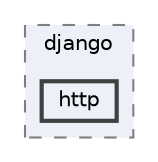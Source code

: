 digraph "C:/Users/LukeMabie/documents/Development/Password_Saver_Using_Django-master/venv/Lib/site-packages/django/http"
{
 // LATEX_PDF_SIZE
  bgcolor="transparent";
  edge [fontname=Helvetica,fontsize=10,labelfontname=Helvetica,labelfontsize=10];
  node [fontname=Helvetica,fontsize=10,shape=box,height=0.2,width=0.4];
  compound=true
  subgraph clusterdir_fd6995093b1bd7e4f343e90421fa64e3 {
    graph [ bgcolor="#edf0f7", pencolor="grey50", label="django", fontname=Helvetica,fontsize=10 style="filled,dashed", URL="dir_fd6995093b1bd7e4f343e90421fa64e3.html",tooltip=""]
  dir_578a563c392109488f67b91a522b0118 [label="http", fillcolor="#edf0f7", color="grey25", style="filled,bold", URL="dir_578a563c392109488f67b91a522b0118.html",tooltip=""];
  }
}
